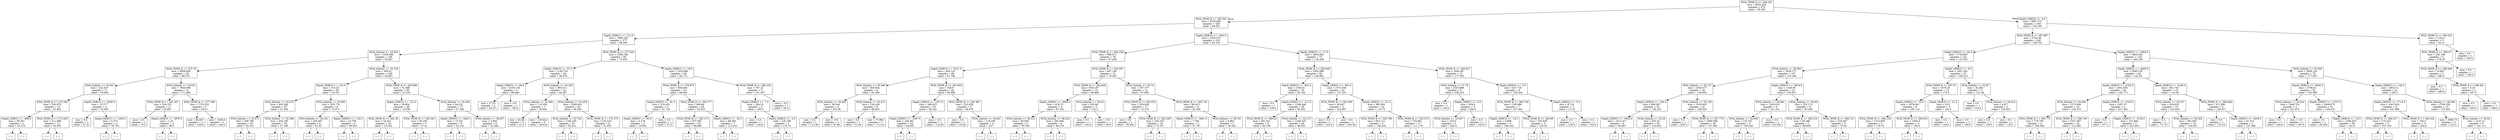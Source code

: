 digraph Tree {
node [shape=box] ;
0 [label="WOA_TEMP_K <= 294.231\nmse = 4252.428\nsamples = 674\nvalue = 95.303"] ;
1 [label="WOA_TEMP_K <= 287.501\nmse = 2335.489\nsamples = 429\nvalue = 64.025"] ;
0 -> 1 [labeldistance=2.5, labelangle=45, headlabel="True"] ;
2 [label="Depth_GEBCO <= -111.0\nmse = 1688.192\nsamples = 277\nvalue = 48.256"] ;
1 -> 2 ;
3 [label="WOA_Salinity <= 33.634\nmse = 1258.089\nsamples = 185\nvalue = 35.847"] ;
2 -> 3 ;
4 [label="WOA_TEMP_K <= 275.78\nmse = 5658.609\nsamples = 25\nvalue = 86.572"] ;
3 -> 4 ;
5 [label="WOA_Salinity <= 33.547\nmse = 222.637\nsamples = 17\nvalue = 50.008"] ;
4 -> 5 ;
6 [label="WOA_TEMP_K <= 272.565\nmse = 200.979\nsamples = 14\nvalue = 52.842"] ;
5 -> 6 ;
7 [label="Depth_GEBCO <= -698.0\nmse = 58.287\nsamples = 3\nvalue = 44.276"] ;
6 -> 7 ;
8 [label="(...)"] ;
7 -> 8 ;
9 [label="(...)"] ;
7 -> 9 ;
10 [label="WOA_TEMP_K <= 273.835\nmse = 211.908\nsamples = 11\nvalue = 54.555"] ;
6 -> 10 ;
11 [label="(...)"] ;
10 -> 11 ;
16 [label="(...)"] ;
10 -> 16 ;
21 [label="Depth_GEBCO <= -2656.0\nmse = 15.277\nsamples = 3\nvalue = 33.005"] ;
5 -> 21 ;
22 [label="mse = 0.0\nsamples = 1\nvalue = 27.51"] ;
21 -> 22 ;
23 [label="Depth_GEBCO <= -1203.0\nmse = 0.272\nsamples = 2\nvalue = 35.752"] ;
21 -> 23 ;
24 [label="(...)"] ;
23 -> 24 ;
25 [label="(...)"] ;
23 -> 25 ;
26 [label="WOA_Salinity <= 33.022\nmse = 7944.099\nsamples = 8\nvalue = 171.889"] ;
4 -> 26 ;
27 [label="WOA_TEMP_K <= 281.347\nmse = 104.222\nsamples = 3\nvalue = 55.667"] ;
26 -> 27 ;
28 [label="mse = 0.0\nsamples = 1\nvalue = 70.0"] ;
27 -> 28 ;
29 [label="Depth_GEBCO <= -3870.5\nmse = 2.25\nsamples = 2\nvalue = 48.5"] ;
27 -> 29 ;
30 [label="(...)"] ;
29 -> 30 ;
31 [label="(...)"] ;
29 -> 31 ;
32 [label="WOA_TEMP_K <= 277.506\nmse = 1733.333\nsamples = 5\nvalue = 230.0"] ;
26 -> 32 ;
33 [label="mse = 66.667\nsamples = 3\nvalue = 220.0"] ;
32 -> 33 ;
34 [label="mse = 3200.0\nsamples = 2\nvalue = 240.0"] ;
32 -> 34 ;
35 [label="WOA_Salinity <= 35.128\nmse = 395.01\nsamples = 160\nvalue = 29.833"] ;
3 -> 35 ;
36 [label="Depth_GEBCO <= -152.0\nmse = 533.16\nsamples = 95\nvalue = 35.347"] ;
35 -> 36 ;
37 [label="WOA_Salinity <= 33.879\nmse = 405.388\nsamples = 87\nvalue = 31.326"] ;
36 -> 37 ;
38 [label="WOA_Salinity <= 33.871\nmse = 306.799\nsamples = 29\nvalue = 39.515"] ;
37 -> 38 ;
39 [label="(...)"] ;
38 -> 39 ;
94 [label="(...)"] ;
38 -> 94 ;
95 [label="WOA_Salinity <= 34.388\nmse = 404.185\nsamples = 58\nvalue = 27.186"] ;
37 -> 95 ;
96 [label="(...)"] ;
95 -> 96 ;
185 [label="(...)"] ;
95 -> 185 ;
208 [label="WOA_Salinity <= 34.892\nmse = 203.774\nsamples = 8\nvalue = 72.071"] ;
36 -> 208 ;
209 [label="WOA_Salinity <= 34.101\nmse = 105.497\nsamples = 6\nvalue = 81.43"] ;
208 -> 209 ;
210 [label="(...)"] ;
209 -> 210 ;
211 [label="(...)"] ;
209 -> 211 ;
220 [label="Depth_GEBCO <= -129.5\nmse = 22.756\nsamples = 2\nvalue = 58.033"] ;
208 -> 220 ;
221 [label="(...)"] ;
220 -> 221 ;
222 [label="(...)"] ;
220 -> 222 ;
223 [label="WOA_TEMP_K <= 283.696\nmse = 72.488\nsamples = 65\nvalue = 21.535"] ;
35 -> 223 ;
224 [label="Depth_GEBCO <= -131.0\nmse = 59.804\nsamples = 48\nvalue = 19.536"] ;
223 -> 224 ;
225 [label="WOA_TEMP_K <= 282.36\nmse = 44.921\nsamples = 43\nvalue = 18.325"] ;
224 -> 225 ;
226 [label="(...)"] ;
225 -> 226 ;
227 [label="(...)"] ;
225 -> 227 ;
264 [label="WOA_TEMP_K <= 283.391\nmse = 85.005\nsamples = 5\nvalue = 27.41"] ;
224 -> 264 ;
265 [label="(...)"] ;
264 -> 265 ;
272 [label="(...)"] ;
264 -> 272 ;
273 [label="WOA_Salinity <= 35.439\nmse = 64.321\nsamples = 17\nvalue = 27.299"] ;
223 -> 273 ;
274 [label="Depth_GEBCO <= -446.0\nmse = 73.431\nsamples = 9\nvalue = 32.315"] ;
273 -> 274 ;
275 [label="(...)"] ;
274 -> 275 ;
284 [label="(...)"] ;
274 -> 284 ;
287 [label="WOA_Salinity <= 36.837\nmse = 4.893\nsamples = 8\nvalue = 22.284"] ;
273 -> 287 ;
288 [label="(...)"] ;
287 -> 288 ;
291 [label="(...)"] ;
287 -> 291 ;
298 [label="WOA_TEMP_K <= 277.555\nmse = 1636.148\nsamples = 92\nvalue = 72.643"] ;
2 -> 298 ;
299 [label="Depth_GEBCO <= -57.0\nmse = 1140.752\nsamples = 44\nvalue = 46.476"] ;
298 -> 299 ;
300 [label="Depth_GEBCO <= -90.5\nmse = 4100.138\nsamples = 3\nvalue = 89.648"] ;
299 -> 300 ;
301 [label="mse = 27.53\nsamples = 2\nvalue = 44.471"] ;
300 -> 301 ;
302 [label="mse = -0.0\nsamples = 1\nvalue = 180.0"] ;
300 -> 302 ;
303 [label="WOA_Salinity <= 32.229\nmse = 903.011\nsamples = 41\nvalue = 44.387"] ;
299 -> 303 ;
304 [label="WOA_Salinity <= 22.269\nmse = 114.554\nsamples = 7\nvalue = 26.862"] ;
303 -> 304 ;
305 [label="mse = 20.48\nsamples = 2\nvalue = 21.0"] ;
304 -> 305 ;
306 [label="mse = 130.642\nsamples = 5\nvalue = 28.816"] ;
304 -> 306 ;
307 [label="WOA_Salinity <= 33.454\nmse = 1000.832\nsamples = 34\nvalue = 48.594"] ;
303 -> 307 ;
308 [label="WOA_Salinity <= 32.742\nmse = 1164.235\nsamples = 25\nvalue = 55.414"] ;
307 -> 308 ;
309 [label="(...)"] ;
308 -> 309 ;
312 [label="(...)"] ;
308 -> 312 ;
317 [label="WOA_TEMP_K <= 273.375\nmse = 153.416\nsamples = 9\nvalue = 31.055"] ;
307 -> 317 ;
318 [label="(...)"] ;
317 -> 318 ;
325 [label="(...)"] ;
317 -> 325 ;
326 [label="Depth_GEBCO <= -19.0\nmse = 1016.886\nsamples = 48\nvalue = 94.172"] ;
298 -> 326 ;
327 [label="WOA_TEMP_K <= 279.975\nmse = 694.028\nsamples = 43\nvalue = 88.642"] ;
326 -> 327 ;
328 [label="Depth_GEBCO <= -81.5\nmse = 319.453\nsamples = 3\nvalue = 31.728"] ;
327 -> 328 ;
329 [label="Depth_GEBCO <= -95.0\nmse = 0.178\nsamples = 2\nvalue = 19.092"] ;
328 -> 329 ;
330 [label="(...)"] ;
329 -> 330 ;
331 [label="(...)"] ;
329 -> 331 ;
332 [label="mse = 0.0\nsamples = 1\nvalue = 57.0"] ;
328 -> 332 ;
333 [label="WOA_TEMP_K <= 284.777\nmse = 406.84\nsamples = 40\nvalue = 93.816"] ;
327 -> 333 ;
334 [label="WOA_TEMP_K <= 282.173\nmse = 357.655\nsamples = 33\nvalue = 88.808"] ;
333 -> 334 ;
335 [label="(...)"] ;
334 -> 335 ;
366 [label="(...)"] ;
334 -> 366 ;
377 [label="Depth_GEBCO <= -50.5\nmse = 88.365\nsamples = 7\nvalue = 114.231"] ;
333 -> 377 ;
378 [label="(...)"] ;
377 -> 378 ;
385 [label="(...)"] ;
377 -> 385 ;
390 [label="WOA_TEMP_K <= 280.234\nmse = 787.22\nsamples = 5\nvalue = 151.057"] ;
326 -> 390 ;
391 [label="Depth_GEBCO <= -7.5\nmse = 294.25\nsamples = 4\nvalue = 160.5"] ;
390 -> 391 ;
392 [label="mse = 0.0\nsamples = 1\nvalue = 140.0"] ;
391 -> 392 ;
393 [label="Depth_GEBCO <= -3.0\nmse = 126.188\nsamples = 3\nvalue = 170.75"] ;
391 -> 393 ;
394 [label="(...)"] ;
393 -> 394 ;
395 [label="(...)"] ;
393 -> 395 ;
398 [label="mse = -0.0\nsamples = 1\nvalue = 94.4"] ;
390 -> 398 ;
399 [label="Depth_GEBCO <= -1591.0\nmse = 2250.372\nsamples = 152\nvalue = 92.315"] ;
1 -> 399 ;
400 [label="WOA_TEMP_K <= 292.236\nmse = 588.571\nsamples = 79\nvalue = 67.458"] ;
399 -> 400 ;
401 [label="Depth_GEBCO <= -5141.5\nmse = 456.123\nsamples = 48\nvalue = 61.796"] ;
400 -> 401 ;
402 [label="WOA_Salinity <= 35.499\nmse = 360.824\nsamples = 8\nvalue = 81.369"] ;
401 -> 402 ;
403 [label="WOA_Salinity <= 35.484\nmse = 38.544\nsamples = 2\nvalue = 102.28"] ;
402 -> 403 ;
404 [label="mse = 0.0\nsamples = 1\nvalue = 111.06"] ;
403 -> 404 ;
405 [label="mse = -0.0\nsamples = 1\nvalue = 97.89"] ;
403 -> 405 ;
406 [label="WOA_Salinity <= 35.513\nmse = 134.428\nsamples = 6\nvalue = 68.823"] ;
402 -> 406 ;
407 [label="mse = 0.0\nsamples = 1\nvalue = 51.66"] ;
406 -> 407 ;
408 [label="mse = 75.983\nsamples = 5\nvalue = 73.114"] ;
406 -> 408 ;
409 [label="WOA_TEMP_K <= 291.955\nmse = 349.9\nsamples = 40\nvalue = 56.488"] ;
401 -> 409 ;
410 [label="Depth_GEBCO <= -2317.0\nmse = 306.815\nsamples = 35\nvalue = 59.182"] ;
409 -> 410 ;
411 [label="Depth_GEBCO <= -2567.5\nmse = 246.391\nsamples = 34\nvalue = 58.052"] ;
410 -> 411 ;
412 [label="(...)"] ;
411 -> 412 ;
471 [label="(...)"] ;
411 -> 471 ;
474 [label="mse = -0.0\nsamples = 1\nvalue = 116.83"] ;
410 -> 474 ;
475 [label="WOA_TEMP_K <= 291.987\nmse = 215.628\nsamples = 5\nvalue = 36.478"] ;
409 -> 475 ;
476 [label="mse = 0.0\nsamples = 1\nvalue = 18.421"] ;
475 -> 476 ;
477 [label="WOA_Salinity <= 34.801\nmse = 119.296\nsamples = 4\nvalue = 43.7"] ;
475 -> 477 ;
478 [label="(...)"] ;
477 -> 478 ;
479 [label="(...)"] ;
477 -> 479 ;
484 [label="WOA_TEMP_K <= 292.907\nmse = 667.146\nsamples = 31\nvalue = 76.493"] ;
400 -> 484 ;
485 [label="WOA_TEMP_K <= 292.848\nmse = 853.197\nsamples = 10\nvalue = 96.868"] ;
484 -> 485 ;
486 [label="Depth_GEBCO <= -4605.0\nmse = 479.75\nsamples = 8\nvalue = 87.232"] ;
485 -> 486 ;
487 [label="WOA_Salinity <= 36.511\nmse = 92.906\nsamples = 2\nvalue = 55.525"] ;
486 -> 487 ;
488 [label="(...)"] ;
487 -> 488 ;
489 [label="(...)"] ;
487 -> 489 ;
490 [label="WOA_Salinity <= 36.624\nmse = 292.666\nsamples = 6\nvalue = 94.278"] ;
486 -> 490 ;
491 [label="(...)"] ;
490 -> 491 ;
496 [label="(...)"] ;
490 -> 496 ;
499 [label="WOA_Salinity <= 36.63\nmse = 633.68\nsamples = 2\nvalue = 132.2"] ;
485 -> 499 ;
500 [label="mse = 0.0\nsamples = 1\nvalue = 150.0"] ;
499 -> 500 ;
501 [label="mse = -0.0\nsamples = 1\nvalue = 96.6"] ;
499 -> 501 ;
502 [label="WOA_Salinity <= 36.74\nmse = 337.377\nsamples = 21\nvalue = 67.849"] ;
484 -> 502 ;
503 [label="WOA_TEMP_K <= 292.933\nmse = 250.626\nsamples = 17\nvalue = 72.374"] ;
502 -> 503 ;
504 [label="mse = 0.0\nsamples = 1\nvalue = 36.842"] ;
503 -> 504 ;
505 [label="WOA_TEMP_K <= 293.269\nmse = 165.319\nsamples = 16\nvalue = 75.107"] ;
503 -> 505 ;
506 [label="(...)"] ;
505 -> 506 ;
519 [label="(...)"] ;
505 -> 519 ;
534 [label="WOA_TEMP_K <= 293.734\nmse = 66.413\nsamples = 4\nvalue = 42.509"] ;
502 -> 534 ;
535 [label="Depth_GEBCO <= -3681.5\nmse = 7.768\nsamples = 2\nvalue = 51.787"] ;
534 -> 535 ;
536 [label="(...)"] ;
535 -> 536 ;
537 [label="(...)"] ;
535 -> 537 ;
538 [label="WOA_Salinity <= 36.761\nmse = 9.863\nsamples = 2\nvalue = 36.324"] ;
534 -> 538 ;
539 [label="(...)"] ;
538 -> 539 ;
540 [label="(...)"] ;
538 -> 540 ;
541 [label="Depth_GEBCO <= -17.5\nmse = 2664.863\nsamples = 73\nvalue = 118.458"] ;
399 -> 541 ;
542 [label="WOA_TEMP_K <= 290.669\nmse = 1852.998\nsamples = 59\nvalue = 106.892"] ;
541 -> 542 ;
543 [label="Depth_GEBCO <= -931.5\nmse = 1565.81\nsamples = 35\nvalue = 92.764"] ;
542 -> 543 ;
544 [label="mse = 0.0\nsamples = 1\nvalue = 230.6"] ;
543 -> 544 ;
545 [label="Depth_GEBCO <= -111.5\nmse = 1248.448\nsamples = 34\nvalue = 90.302"] ;
543 -> 545 ;
546 [label="WOA_TEMP_K <= 289.43\nmse = 291.551\nsamples = 8\nvalue = 63.106"] ;
545 -> 546 ;
547 [label="(...)"] ;
546 -> 547 ;
548 [label="(...)"] ;
546 -> 548 ;
557 [label="WOA_Salinity <= 32.273\nmse = 1246.525\nsamples = 26\nvalue = 98.525"] ;
545 -> 557 ;
558 [label="(...)"] ;
557 -> 558 ;
561 [label="(...)"] ;
557 -> 561 ;
604 [label="Depth_GEBCO <= -361.0\nmse = 1572.506\nsamples = 24\nvalue = 127.024"] ;
542 -> 604 ;
605 [label="WOA_TEMP_K <= 292.595\nmse = 92.847\nsamples = 2\nvalue = 216.987"] ;
604 -> 605 ;
606 [label="mse = 0.0\nsamples = 1\nvalue = 223.8"] ;
605 -> 606 ;
607 [label="mse = 0.0\nsamples = 1\nvalue = 203.36"] ;
605 -> 607 ;
608 [label="Depth_GEBCO <= -31.0\nmse = 983.062\nsamples = 22\nvalue = 119.73"] ;
604 -> 608 ;
609 [label="WOA_TEMP_K <= 292.769\nmse = 823.111\nsamples = 5\nvalue = 146.333"] ;
608 -> 609 ;
610 [label="(...)"] ;
609 -> 610 ;
615 [label="(...)"] ;
609 -> 615 ;
616 [label="WOA_TEMP_K <= 292.675\nmse = 733.861\nsamples = 17\nvalue = 111.179"] ;
608 -> 616 ;
617 [label="(...)"] ;
616 -> 617 ;
634 [label="(...)"] ;
616 -> 634 ;
637 [label="WOA_TEMP_K <= 289.547\nmse = 2640.09\nsamples = 14\nvalue = 177.505"] ;
541 -> 637 ;
638 [label="WOA_Salinity <= 27.79\nmse = 2353.889\nsamples = 5\nvalue = 236.333"] ;
637 -> 638 ;
639 [label="mse = 0.0\nsamples = 1\nvalue = 138.0"] ;
638 -> 639 ;
640 [label="Depth_GEBCO <= -6.5\nmse = 504.0\nsamples = 4\nvalue = 256.0"] ;
638 -> 640 ;
641 [label="WOA_Salinity <= 33.547\nmse = 225.0\nsamples = 3\nvalue = 265.0"] ;
640 -> 641 ;
642 [label="(...)"] ;
641 -> 642 ;
643 [label="(...)"] ;
641 -> 643 ;
644 [label="mse = 0.0\nsamples = 1\nvalue = 220.0"] ;
640 -> 644 ;
645 [label="Depth_GEBCO <= -5.5\nmse = 437.718\nsamples = 9\nvalue = 150.354"] ;
637 -> 645 ;
646 [label="WOA_TEMP_K <= 290.728\nmse = 185.686\nsamples = 7\nvalue = 157.364"] ;
645 -> 646 ;
647 [label="Depth_GEBCO <= -14.5\nmse = 0.889\nsamples = 3\nvalue = 168.333"] ;
646 -> 647 ;
648 [label="(...)"] ;
647 -> 648 ;
649 [label="(...)"] ;
647 -> 649 ;
650 [label="WOA_TEMP_K <= 290.89\nmse = 192.938\nsamples = 4\nvalue = 153.25"] ;
646 -> 650 ;
651 [label="(...)"] ;
650 -> 651 ;
654 [label="(...)"] ;
650 -> 654 ;
657 [label="Depth_GEBCO <= -3.0\nmse = 67.24\nsamples = 2\nvalue = 111.8"] ;
645 -> 657 ;
658 [label="mse = 0.0\nsamples = 1\nvalue = 120.0"] ;
657 -> 658 ;
659 [label="mse = 0.0\nsamples = 1\nvalue = 103.6"] ;
657 -> 659 ;
660 [label="Depth_GEBCO <= -4.5\nmse = 2887.272\nsamples = 245\nvalue = 150.185"] ;
0 -> 660 [labeldistance=2.5, labelangle=-45, headlabel="False"] ;
661 [label="WOA_TEMP_K <= 297.987\nmse = 2744.48\nsamples = 240\nvalue = 148.704"] ;
660 -> 661 ;
662 [label="Depth_GEBCO <= -25.5\nmse = 1746.687\nsamples = 122\nvalue = 137.421"] ;
661 -> 662 ;
663 [label="WOA_Salinity <= 36.563\nmse = 1629.717\nsamples = 107\nvalue = 133.189"] ;
662 -> 663 ;
664 [label="WOA_Salinity <= 35.127\nmse = 1540.077\nsamples = 93\nvalue = 136.602"] ;
663 -> 664 ;
665 [label="Depth_GEBCO <= -194.0\nmse = 996.397\nsamples = 52\nvalue = 126.233"] ;
664 -> 665 ;
666 [label="Depth_GEBCO <= -5933.0\nmse = 1613.417\nsamples = 8\nvalue = 94.697"] ;
665 -> 666 ;
667 [label="(...)"] ;
666 -> 667 ;
670 [label="(...)"] ;
666 -> 670 ;
679 [label="WOA_Salinity <= 32.24\nmse = 616.24\nsamples = 44\nvalue = 132.822"] ;
665 -> 679 ;
680 [label="(...)"] ;
679 -> 680 ;
683 [label="(...)"] ;
679 -> 683 ;
740 [label="WOA_Salinity <= 35.128\nmse = 1916.603\nsamples = 41\nvalue = 149.525"] ;
664 -> 740 ;
741 [label="mse = 0.0\nsamples = 1\nvalue = 200.0"] ;
740 -> 741 ;
742 [label="WOA_TEMP_K <= 297.776\nmse = 1880.098\nsamples = 40\nvalue = 147.082"] ;
740 -> 742 ;
743 [label="(...)"] ;
742 -> 743 ;
806 [label="(...)"] ;
742 -> 806 ;
809 [label="Depth_GEBCO <= -4674.0\nmse = 1439.96\nsamples = 14\nvalue = 103.871"] ;
663 -> 809 ;
810 [label="WOA_Salinity <= 36.991\nmse = 1265.623\nsamples = 6\nvalue = 141.331"] ;
809 -> 810 ;
811 [label="WOA_Salinity <= 36.839\nmse = 133.351\nsamples = 5\nvalue = 156.526"] ;
810 -> 811 ;
812 [label="(...)"] ;
811 -> 812 ;
815 [label="(...)"] ;
811 -> 815 ;
820 [label="mse = 0.0\nsamples = 1\nvalue = 65.354"] ;
810 -> 820 ;
821 [label="WOA_Salinity <= 36.69\nmse = 352.173\nsamples = 8\nvalue = 83.439"] ;
809 -> 821 ;
822 [label="WOA_TEMP_K <= 296.214\nmse = 65.386\nsamples = 3\nvalue = 98.929"] ;
821 -> 822 ;
823 [label="(...)"] ;
822 -> 823 ;
826 [label="(...)"] ;
822 -> 826 ;
827 [label="WOA_TEMP_K <= 296.721\nmse = 224.567\nsamples = 5\nvalue = 70.53"] ;
821 -> 827 ;
828 [label="(...)"] ;
827 -> 828 ;
833 [label="(...)"] ;
827 -> 833 ;
836 [label="Depth_GEBCO <= -9.0\nmse = 1631.281\nsamples = 15\nvalue = 165.012"] ;
662 -> 836 ;
837 [label="WOA_TEMP_K <= 297.47\nmse = 1670.25\nsamples = 12\nvalue = 173.5"] ;
836 -> 837 ;
838 [label="Depth_GEBCO <= -20.0\nmse = 1878.061\nsamples = 9\nvalue = 185.714"] ;
837 -> 838 ;
839 [label="WOA_TEMP_K <= 296.138\nmse = 1710.938\nsamples = 5\nvalue = 178.75"] ;
838 -> 839 ;
840 [label="(...)"] ;
839 -> 840 ;
843 [label="(...)"] ;
839 -> 843 ;
844 [label="WOA_TEMP_K <= 296.914\nmse = 1950.0\nsamples = 4\nvalue = 195.0"] ;
838 -> 844 ;
845 [label="(...)"] ;
844 -> 845 ;
846 [label="(...)"] ;
844 -> 846 ;
847 [label="Depth_GEBCO <= -21.5\nmse = 25.0\nsamples = 3\nvalue = 145.0"] ;
837 -> 847 ;
848 [label="mse = 0.0\nsamples = 1\nvalue = 140.0"] ;
847 -> 848 ;
849 [label="mse = 0.0\nsamples = 2\nvalue = 150.0"] ;
847 -> 849 ;
850 [label="WOA_Salinity <= 22.87\nmse = 34.482\nsamples = 3\nvalue = 131.06"] ;
836 -> 850 ;
851 [label="mse = 0.0\nsamples = 1\nvalue = 120.0"] ;
850 -> 851 ;
852 [label="WOA_Salinity <= 28.016\nmse = 4.877\nsamples = 2\nvalue = 133.825"] ;
850 -> 852 ;
853 [label="mse = 0.0\nsamples = 1\nvalue = 130.0"] ;
852 -> 853 ;
854 [label="mse = 0.0\nsamples = 1\nvalue = 135.1"] ;
852 -> 854 ;
855 [label="Depth_GEBCO <= -3954.0\nmse = 3494.264\nsamples = 118\nvalue = 160.108"] ;
661 -> 855 ;
856 [label="Depth_GEBCO <= -4693.0\nmse = 2090.378\nsamples = 44\nvalue = 132.04"] ;
855 -> 856 ;
857 [label="Depth_GEBCO <= -4792.5\nmse = 2501.803\nsamples = 26\nvalue = 145.773"] ;
856 -> 857 ;
858 [label="WOA_Salinity <= 34.636\nmse = 1272.994\nsamples = 22\nvalue = 130.315"] ;
857 -> 858 ;
859 [label="WOA_TEMP_K <= 300.775\nmse = 779.795\nsamples = 4\nvalue = 166.026"] ;
858 -> 859 ;
860 [label="(...)"] ;
859 -> 860 ;
863 [label="(...)"] ;
859 -> 863 ;
866 [label="WOA_TEMP_K <= 298.794\nmse = 1021.067\nsamples = 18\nvalue = 121.982"] ;
858 -> 866 ;
867 [label="(...)"] ;
866 -> 867 ;
872 [label="(...)"] ;
866 -> 872 ;
901 [label="Depth_GEBCO <= -4743.5\nmse = 1057.57\nsamples = 4\nvalue = 227.482"] ;
857 -> 901 ;
902 [label="mse = 0.0\nsamples = 1\nvalue = 277.1"] ;
901 -> 902 ;
903 [label="Depth_GEBCO <= -4726.5\nmse = 101.894\nsamples = 3\nvalue = 207.634"] ;
901 -> 903 ;
904 [label="(...)"] ;
903 -> 904 ;
905 [label="(...)"] ;
903 -> 905 ;
908 [label="Depth_GEBCO <= -4149.5\nmse = 681.781\nsamples = 18\nvalue = 110.46"] ;
856 -> 908 ;
909 [label="WOA_Salinity <= 34.237\nmse = 418.633\nsamples = 15\nvalue = 103.034"] ;
908 -> 909 ;
910 [label="mse = 0.0\nsamples = 1\nvalue = 72.727"] ;
909 -> 910 ;
911 [label="WOA_Salinity <= 34.392\nmse = 362.693\nsamples = 14\nvalue = 105.921"] ;
909 -> 911 ;
912 [label="(...)"] ;
911 -> 912 ;
913 [label="(...)"] ;
911 -> 913 ;
936 [label="WOA_TEMP_K <= 299.648\nmse = 471.895\nsamples = 3\nvalue = 144.617"] ;
908 -> 936 ;
937 [label="mse = 0.0\nsamples = 1\nvalue = 170.16"] ;
936 -> 937 ;
938 [label="Depth_GEBCO <= -4038.0\nmse = 61.572\nsamples = 2\nvalue = 127.589"] ;
936 -> 938 ;
939 [label="(...)"] ;
938 -> 939 ;
940 [label="(...)"] ;
938 -> 940 ;
941 [label="WOA_Salinity <= 36.358\nmse = 3569.124\nsamples = 74\nvalue = 177.835"] ;
855 -> 941 ;
942 [label="Depth_GEBCO <= -3824.5\nmse = 2798.61\nsamples = 53\nvalue = 162.989"] ;
941 -> 942 ;
943 [label="WOA_Salinity <= 34.914\nmse = 1448.702\nsamples = 2\nvalue = 241.975"] ;
942 -> 943 ;
944 [label="mse = 0.0\nsamples = 1\nvalue = 220.0"] ;
943 -> 944 ;
945 [label="mse = -0.0\nsamples = 1\nvalue = 307.9"] ;
943 -> 945 ;
946 [label="Depth_GEBCO <= -3747.0\nmse = 2498.875\nsamples = 51\nvalue = 158.476"] ;
942 -> 946 ;
947 [label="mse = 0.0\nsamples = 1\nvalue = 45.455"] ;
946 -> 947 ;
948 [label="Depth_GEBCO <= -18.5\nmse = 2185.622\nsamples = 50\nvalue = 161.8"] ;
946 -> 948 ;
949 [label="(...)"] ;
948 -> 949 ;
1032 [label="(...)"] ;
948 -> 1032 ;
1035 [label="Depth_GEBCO <= -140.5\nmse = 3832.51\nsamples = 21\nvalue = 205.3"] ;
941 -> 1035 ;
1036 [label="Depth_GEBCO <= -1714.5\nmse = 1913.543\nsamples = 9\nvalue = 247.889"] ;
1035 -> 1036 ;
1037 [label="WOA_TEMP_K <= 299.517\nmse = 174.222\nsamples = 3\nvalue = 167.333"] ;
1036 -> 1037 ;
1038 [label="(...)"] ;
1037 -> 1038 ;
1039 [label="(...)"] ;
1037 -> 1039 ;
1040 [label="WOA_TEMP_K <= 300.542\nmse = 704.0\nsamples = 6\nvalue = 264.0"] ;
1036 -> 1040 ;
1041 [label="(...)"] ;
1040 -> 1041 ;
1046 [label="(...)"] ;
1040 -> 1046 ;
1047 [label="WOA_Salinity <= 36.394\nmse = 2704.339\nsamples = 12\nvalue = 170.455"] ;
1035 -> 1047 ;
1048 [label="mse = 3068.75\nsamples = 3\nvalue = 212.5"] ;
1047 -> 1048 ;
1049 [label="WOA_Salinity <= 36.42\nmse = 2143.21\nsamples = 9\nvalue = 161.111"] ;
1047 -> 1049 ;
1050 [label="(...)"] ;
1049 -> 1050 ;
1051 [label="(...)"] ;
1049 -> 1051 ;
1054 [label="WOA_TEMP_K <= 300.542\nmse = 1124.0\nsamples = 5\nvalue = 261.0"] ;
660 -> 1054 ;
1055 [label="WOA_TEMP_K <= 300.07\nmse = 242.188\nsamples = 4\nvalue = 276.25"] ;
1054 -> 1055 ;
1056 [label="WOA_TEMP_K <= 298.009\nmse = 16.667\nsamples = 3\nvalue = 285.0"] ;
1055 -> 1056 ;
1057 [label="mse = 0.0\nsamples = 1\nvalue = 280.0"] ;
1056 -> 1057 ;
1058 [label="WOA_TEMP_K <= 299.441\nmse = 6.25\nsamples = 2\nvalue = 287.5"] ;
1056 -> 1058 ;
1059 [label="mse = 0.0\nsamples = 1\nvalue = 285.0"] ;
1058 -> 1059 ;
1060 [label="mse = 0.0\nsamples = 1\nvalue = 290.0"] ;
1058 -> 1060 ;
1061 [label="mse = 0.0\nsamples = 1\nvalue = 250.0"] ;
1055 -> 1061 ;
1062 [label="mse = 0.0\nsamples = 1\nvalue = 200.0"] ;
1054 -> 1062 ;
}
